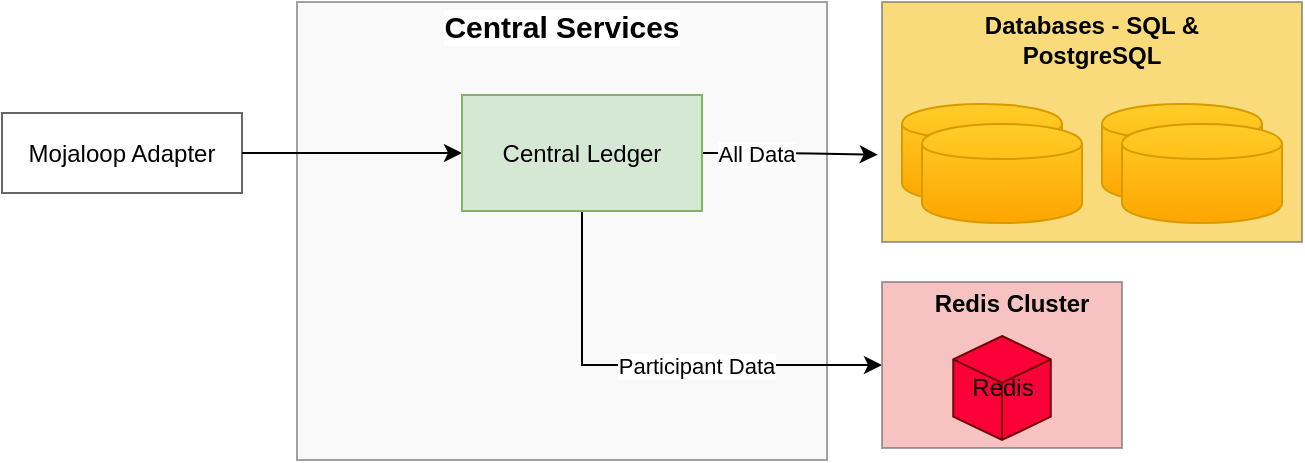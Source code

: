 <mxfile version="15.5.4" type="embed" pages="2"><diagram id="1r2UlWtvAORndmBYrAt0" name="as is - central ledger"><mxGraphModel dx="1549" dy="548" grid="1" gridSize="10" guides="1" tooltips="1" connect="1" arrows="1" fold="1" page="1" pageScale="1" pageWidth="850" pageHeight="1100" math="0" shadow="0"><root><mxCell id="0"/><mxCell id="1" parent="0"/><mxCell id="PnEK6yTm-2zhNzn3fMTI-1" value="" style="rounded=0;whiteSpace=wrap;html=1;fillColor=#F5C425;strokeColor=#666666;fontColor=#333333;opacity=60;" parent="1" vertex="1"><mxGeometry x="470" y="200" width="210" height="120" as="geometry"/></mxCell><mxCell id="PnEK6yTm-2zhNzn3fMTI-2" value="" style="rounded=0;whiteSpace=wrap;html=1;fillColor=#f5f5f5;strokeColor=#666666;fontColor=#333333;opacity=60;labelBackgroundColor=none;" parent="1" vertex="1"><mxGeometry x="177.5" y="200" width="265" height="229" as="geometry"/></mxCell><mxCell id="PnEK6yTm-2zhNzn3fMTI-3" style="edgeStyle=orthogonalEdgeStyle;rounded=0;orthogonalLoop=1;jettySize=auto;html=1;exitX=0.5;exitY=1;exitDx=0;exitDy=0;" parent="1" edge="1"><mxGeometry relative="1" as="geometry"><mxPoint x="379.0" y="348" as="sourcePoint"/><mxPoint x="379.0" y="348" as="targetPoint"/></mxGeometry></mxCell><mxCell id="PnEK6yTm-2zhNzn3fMTI-4" value="Central Services" style="text;html=1;strokeColor=none;fillColor=none;align=center;verticalAlign=middle;whiteSpace=wrap;rounded=0;opacity=60;fontSize=15;fontStyle=1;labelBackgroundColor=default;" parent="1" vertex="1"><mxGeometry x="245" y="202" width="130" height="20" as="geometry"/></mxCell><mxCell id="PnEK6yTm-2zhNzn3fMTI-5" value="Databases -&amp;nbsp;&lt;span style=&quot;font-size: 12px&quot;&gt;&lt;font style=&quot;font-size: 12px&quot;&gt;SQL &amp;amp; PostgreSQL&lt;/font&gt;&lt;/span&gt;" style="text;html=1;strokeColor=none;fillColor=none;align=center;verticalAlign=middle;whiteSpace=wrap;rounded=0;opacity=60;fontSize=12;fontStyle=1;labelBackgroundColor=none;" parent="1" vertex="1"><mxGeometry x="495" y="209" width="160" height="20" as="geometry"/></mxCell><mxCell id="PnEK6yTm-2zhNzn3fMTI-6" style="edgeStyle=orthogonalEdgeStyle;rounded=1;orthogonalLoop=1;jettySize=auto;html=1;exitX=1;exitY=0.5;exitDx=0;exitDy=0;entryX=0;entryY=0.5;entryDx=0;entryDy=0;fontSize=12;" parent="1" source="PnEK6yTm-2zhNzn3fMTI-7" target="PnEK6yTm-2zhNzn3fMTI-10" edge="1"><mxGeometry relative="1" as="geometry"><mxPoint x="190" y="275.5" as="targetPoint"/></mxGeometry></mxCell><mxCell id="PnEK6yTm-2zhNzn3fMTI-7" value="Mojaloop Adapter" style="rounded=0;whiteSpace=wrap;html=1;fontSize=12;opacity=60;fontStyle=0" parent="1" vertex="1"><mxGeometry x="30" y="255.5" width="120" height="40" as="geometry"/></mxCell><mxCell id="PnEK6yTm-2zhNzn3fMTI-8" value="All Data" style="edgeStyle=orthogonalEdgeStyle;rounded=1;orthogonalLoop=1;jettySize=auto;html=1;exitX=1;exitY=0.5;exitDx=0;exitDy=0;entryX=-0.01;entryY=0.636;entryDx=0;entryDy=0;entryPerimeter=0;" parent="1" source="PnEK6yTm-2zhNzn3fMTI-10" target="PnEK6yTm-2zhNzn3fMTI-1" edge="1"><mxGeometry x="-0.388" relative="1" as="geometry"><mxPoint as="offset"/></mxGeometry></mxCell><mxCell id="PnEK6yTm-2zhNzn3fMTI-9" value="Participant Data" style="edgeStyle=orthogonalEdgeStyle;rounded=0;orthogonalLoop=1;jettySize=auto;html=1;exitX=0.5;exitY=1;exitDx=0;exitDy=0;entryX=0;entryY=0.5;entryDx=0;entryDy=0;" parent="1" source="PnEK6yTm-2zhNzn3fMTI-10" target="PnEK6yTm-2zhNzn3fMTI-12" edge="1"><mxGeometry x="0.18" relative="1" as="geometry"><mxPoint as="offset"/></mxGeometry></mxCell><mxCell id="PnEK6yTm-2zhNzn3fMTI-10" value="&lt;font color=&quot;#000000&quot;&gt;&lt;span&gt;Central Ledger&lt;/span&gt;&lt;br&gt;&lt;/font&gt;" style="rounded=0;whiteSpace=wrap;html=1;fillColor=#d5e8d4;strokeColor=#82b366;fontStyle=0" parent="1" vertex="1"><mxGeometry x="260" y="246.5" width="120" height="58" as="geometry"/></mxCell><mxCell id="PnEK6yTm-2zhNzn3fMTI-12" value="" style="rounded=0;whiteSpace=wrap;html=1;fillColor=#F19C99;strokeColor=#666666;fontColor=#333333;opacity=60;" parent="1" vertex="1"><mxGeometry x="470" y="340" width="120" height="83" as="geometry"/></mxCell><mxCell id="PnEK6yTm-2zhNzn3fMTI-13" value="Redis Cluster" style="text;html=1;strokeColor=none;fillColor=none;align=center;verticalAlign=middle;whiteSpace=wrap;rounded=0;opacity=60;fontSize=12;fontStyle=1" parent="1" vertex="1"><mxGeometry x="480" y="341" width="110" height="20" as="geometry"/></mxCell><mxCell id="PnEK6yTm-2zhNzn3fMTI-14" value="&lt;font color=&quot;#000000&quot;&gt;Redis&lt;br&gt;&lt;/font&gt;" style="whiteSpace=wrap;html=1;shape=mxgraph.basic.isocube;isoAngle=15;fillColor=#FC003A;strokeColor=#6F0000;fontColor=#ffffff;" parent="1" vertex="1"><mxGeometry x="505.63" y="367" width="48.75" height="52" as="geometry"/></mxCell><mxCell id="PnEK6yTm-2zhNzn3fMTI-17" value="&lt;font color=&quot;#000000&quot;&gt;&lt;br&gt;&lt;/font&gt;" style="shape=cylinder;whiteSpace=wrap;html=1;boundedLbl=1;backgroundOutline=1;fillColor=#ffcd28;strokeColor=#d79b00;gradientColor=#ffa500;" parent="1" vertex="1"><mxGeometry x="480" y="251" width="80" height="49.5" as="geometry"/></mxCell><mxCell id="PnEK6yTm-2zhNzn3fMTI-18" value="&lt;font color=&quot;#000000&quot;&gt;&lt;br&gt;&lt;/font&gt;" style="shape=cylinder;whiteSpace=wrap;html=1;boundedLbl=1;backgroundOutline=1;fillColor=#ffcd28;strokeColor=#d79b00;gradientColor=#ffa500;" parent="1" vertex="1"><mxGeometry x="490" y="261" width="80" height="49.5" as="geometry"/></mxCell><mxCell id="PnEK6yTm-2zhNzn3fMTI-19" value="&lt;font color=&quot;#000000&quot;&gt;&lt;br&gt;&lt;/font&gt;" style="shape=cylinder;whiteSpace=wrap;html=1;boundedLbl=1;backgroundOutline=1;fillColor=#ffcd28;strokeColor=#d79b00;gradientColor=#ffa500;" parent="1" vertex="1"><mxGeometry x="580" y="251" width="80" height="49.5" as="geometry"/></mxCell><mxCell id="PnEK6yTm-2zhNzn3fMTI-20" value="&lt;font color=&quot;#000000&quot;&gt;&lt;br&gt;&lt;/font&gt;" style="shape=cylinder;whiteSpace=wrap;html=1;boundedLbl=1;backgroundOutline=1;fillColor=#ffcd28;strokeColor=#d79b00;gradientColor=#ffa500;" parent="1" vertex="1"><mxGeometry x="590" y="261" width="80" height="49.5" as="geometry"/></mxCell></root></mxGraphModel></diagram><diagram id="xXD5DnYFGBBulUnZPJKQ" name="Original-v1.0"><mxGraphModel dx="920" dy="541" grid="1" gridSize="10" guides="1" tooltips="1" connect="1" arrows="1" fold="1" page="1" pageScale="1" pageWidth="1169" pageHeight="827" math="0" shadow="0"><root><mxCell id="0"/><mxCell id="1" parent="0"/><mxCell id="qoHOIKUOJggppsxTAeiT-66" value="" style="rounded=0;whiteSpace=wrap;html=1;fillColor=#F5C425;strokeColor=#666666;fontColor=#333333;opacity=60;" parent="1" vertex="1"><mxGeometry x="790" y="250" width="275" height="150" as="geometry"/></mxCell><mxCell id="qoHOIKUOJggppsxTAeiT-63" value="" style="rounded=0;whiteSpace=wrap;html=1;fillColor=#f5f5f5;strokeColor=#666666;fontColor=#333333;opacity=60;" parent="1" vertex="1"><mxGeometry x="427.5" y="249" width="265" height="330" as="geometry"/></mxCell><mxCell id="qoHOIKUOJggppsxTAeiT-8" value="&lt;font color=&quot;#000000&quot;&gt;Fluid Core&lt;/font&gt;" style="rounded=0;whiteSpace=wrap;html=1;fillColor=#d5e8d4;strokeColor=#82b366;" parent="1" vertex="1"><mxGeometry x="525" y="360" width="120" height="60" as="geometry"/></mxCell><mxCell id="qoHOIKUOJggppsxTAeiT-10" value="&lt;b&gt;&lt;font color=&quot;#000000&quot;&gt;central-ledger&lt;/font&gt;&lt;/b&gt;" style="shape=cylinder;whiteSpace=wrap;html=1;boundedLbl=1;backgroundOutline=1;fillColor=#ffcd28;strokeColor=#d79b00;gradientColor=#ffa500;" parent="1" vertex="1"><mxGeometry x="845" y="300" width="100" height="80" as="geometry"/></mxCell><mxCell id="qoHOIKUOJggppsxTAeiT-21" style="edgeStyle=orthogonalEdgeStyle;rounded=1;orthogonalLoop=1;jettySize=auto;html=1;exitX=0.75;exitY=0;exitDx=0;exitDy=0;startArrow=classic;startFill=1;" parent="1" source="55" edge="1"><mxGeometry relative="1" as="geometry"><mxPoint x="790" y="270" as="targetPoint"/><Array as="points"><mxPoint x="605" y="360"/><mxPoint x="605" y="270"/></Array></mxGeometry></mxCell><mxCell id="46" value="All Data" style="edgeLabel;html=1;align=center;verticalAlign=middle;resizable=0;points=[];" parent="qoHOIKUOJggppsxTAeiT-21" vertex="1" connectable="0"><mxGeometry x="-0.132" y="3" relative="1" as="geometry"><mxPoint as="offset"/></mxGeometry></mxCell><mxCell id="qoHOIKUOJggppsxTAeiT-15" value="&lt;font color=&quot;#000000&quot;&gt;Fluid App&lt;br&gt;&lt;/font&gt;" style="rounded=0;whiteSpace=wrap;html=1;fillColor=#d5e8d4;strokeColor=#82b366;" parent="1" vertex="1"><mxGeometry x="510" y="350" width="120" height="60" as="geometry"/></mxCell><mxCell id="qoHOIKUOJggppsxTAeiT-28" style="edgeStyle=orthogonalEdgeStyle;rounded=0;orthogonalLoop=1;jettySize=auto;html=1;exitX=0.5;exitY=1;exitDx=0;exitDy=0;" parent="1" edge="1"><mxGeometry relative="1" as="geometry"><mxPoint x="629" y="410" as="sourcePoint"/><mxPoint x="629" y="410" as="targetPoint"/></mxGeometry></mxCell><mxCell id="qoHOIKUOJggppsxTAeiT-64" value="Central Services" style="text;html=1;strokeColor=none;fillColor=none;align=center;verticalAlign=middle;whiteSpace=wrap;rounded=0;opacity=60;fontSize=14;fontStyle=1" parent="1" vertex="1"><mxGeometry x="500" y="310" width="130" height="20" as="geometry"/></mxCell><mxCell id="qoHOIKUOJggppsxTAeiT-67" value="DB Server" style="text;html=1;strokeColor=none;fillColor=none;align=center;verticalAlign=middle;whiteSpace=wrap;rounded=0;opacity=60;fontSize=14;fontStyle=1" parent="1" vertex="1"><mxGeometry x="847.5" y="190" width="170" height="20" as="geometry"/></mxCell><mxCell id="10" value="" style="edgeStyle=orthogonalEdgeStyle;rounded=0;orthogonalLoop=1;jettySize=auto;html=1;entryX=0;entryY=0.5;entryDx=0;entryDy=0;startArrow=none;" parent="1" source="qoHOIKUOJggppsxTAeiT-68" target="qoHOIKUOJggppsxTAeiT-15" edge="1"><mxGeometry relative="1" as="geometry"/></mxCell><mxCell id="3" value="Mojaloop Adapter" style="rounded=0;whiteSpace=wrap;html=1;fontSize=12;opacity=60;" parent="1" vertex="1"><mxGeometry x="170" y="350" width="120" height="60" as="geometry"/></mxCell><mxCell id="43" value="&lt;div&gt;&lt;br&gt;&lt;/div&gt;&lt;ul&gt;&lt;li&gt;MySQL&lt;/li&gt;&lt;li&gt;Postgress&lt;/li&gt;&lt;/ul&gt;" style="text;strokeColor=none;fillColor=none;html=1;whiteSpace=wrap;verticalAlign=middle;overflow=hidden;" parent="1" vertex="1"><mxGeometry x="830" y="230" width="105" height="80" as="geometry"/></mxCell><mxCell id="53" value="" style="edgeStyle=orthogonalEdgeStyle;rounded=0;orthogonalLoop=1;jettySize=auto;html=1;entryX=0;entryY=0.5;entryDx=0;entryDy=0;endArrow=none;" parent="1" source="3" target="qoHOIKUOJggppsxTAeiT-15" edge="1"><mxGeometry relative="1" as="geometry"><mxPoint x="265" y="370" as="sourcePoint"/><mxPoint x="485" y="240" as="targetPoint"/></mxGeometry></mxCell><mxCell id="55" value="&lt;font color=&quot;#000000&quot;&gt;&lt;b&gt;Central Ledger&lt;br&gt;&lt;/b&gt;NodeJS&lt;br&gt;&lt;/font&gt;" style="rounded=0;whiteSpace=wrap;html=1;fillColor=#d5e8d4;strokeColor=#82b366;" parent="1" vertex="1"><mxGeometry x="520" y="360" width="120" height="60" as="geometry"/></mxCell><mxCell id="qoHOIKUOJggppsxTAeiT-68" value="&lt;font color=&quot;#000000&quot;&gt;WAF&lt;/font&gt;" style="rounded=0;whiteSpace=wrap;html=1;fillColor=#fff2cc;strokeColor=#d6b656;" parent="1" vertex="1"><mxGeometry x="440" y="345" width="45" height="70" as="geometry"/></mxCell><mxCell id="qoHOIKUOJggppsxTAeiT-34" value="&lt;font color=&quot;#000000&quot;&gt;DMZ&lt;/font&gt;" style="rounded=0;whiteSpace=wrap;html=1;fillColor=#fff2cc;strokeColor=#d6b656;" parent="1" vertex="1"><mxGeometry x="540" y="430" width="114" height="30" as="geometry"/></mxCell><mxCell id="70" value="" style="rounded=0;whiteSpace=wrap;html=1;fillColor=#F19C99;strokeColor=#666666;fontColor=#333333;opacity=60;" parent="1" vertex="1"><mxGeometry x="790" y="440" width="275" height="160" as="geometry"/></mxCell><mxCell id="71" value="Redis Cluster" style="text;html=1;strokeColor=none;fillColor=none;align=center;verticalAlign=middle;whiteSpace=wrap;rounded=0;opacity=60;fontSize=14;fontStyle=1" parent="1" vertex="1"><mxGeometry x="845" y="470" width="130" height="20" as="geometry"/></mxCell><mxCell id="72" value="&lt;font color=&quot;#000000&quot;&gt;Redis&lt;br&gt;&lt;/font&gt;" style="whiteSpace=wrap;html=1;shape=mxgraph.basic.isocube;isoAngle=15;fillColor=#FC003A;strokeColor=#6F0000;fontColor=#ffffff;" parent="1" vertex="1"><mxGeometry x="875" y="510" width="75" height="70" as="geometry"/></mxCell><mxCell id="74" value="" style="endArrow=classic;html=1;exitX=0.75;exitY=1;exitDx=0;exitDy=0;entryX=0;entryY=0.5;entryDx=0;entryDy=0;rounded=1;" parent="1" source="55" target="70" edge="1"><mxGeometry relative="1" as="geometry"><mxPoint x="530" y="540" as="sourcePoint"/><mxPoint x="800" y="580" as="targetPoint"/><Array as="points"><mxPoint x="610" y="520"/></Array></mxGeometry></mxCell><mxCell id="75" value="Participant Data" style="edgeLabel;resizable=0;html=1;align=center;verticalAlign=middle;rotation=0;" parent="74" connectable="0" vertex="1"><mxGeometry relative="1" as="geometry"><mxPoint x="8" as="offset"/></mxGeometry></mxCell></root></mxGraphModel></diagram></mxfile>